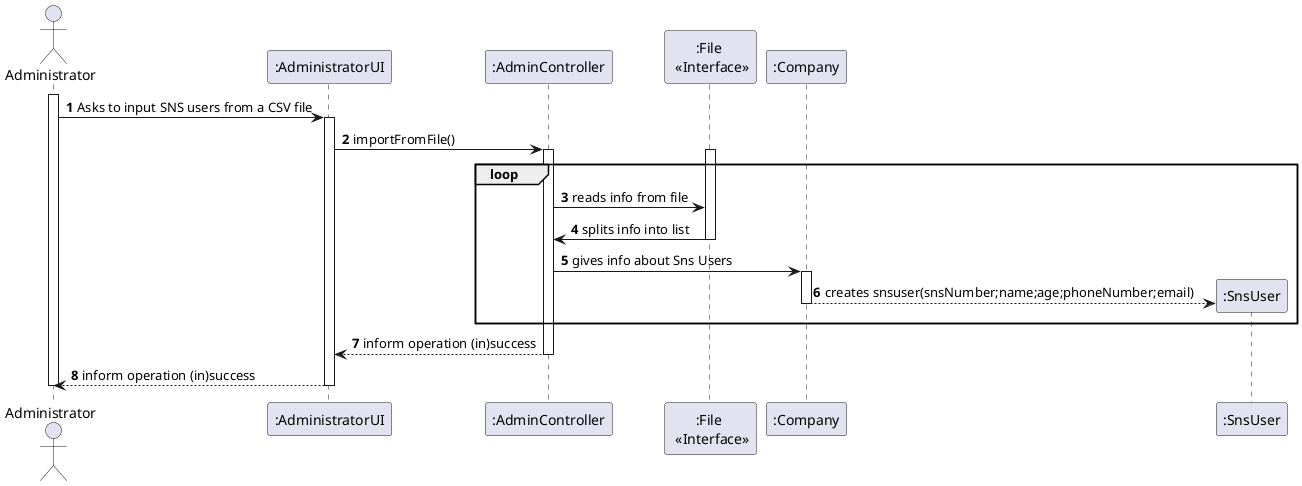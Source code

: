 @startuml
autonumber

actor "Administrator" as ADM

participant ":AdministratorUI" as UI
participant ":AdminController" as CTRL
participant ":File \n <<Interface>>" as FILE
participant ":Company" as ORG
participant ":SnsUser" as USER


activate ADM
ADM -> UI :Asks to input SNS users from a CSV file
activate UI
UI -> CTRL: importFromFile()
activate CTRL
 loop
activate FILE
CTRL -> FILE: reads info from file
FILE -> CTRL: splits info into list
deactivate FILE
CTRL -> ORG: gives info about Sns Users
activate ORG
ORG --> USER**:creates snsuser(snsNumber;name;age;phoneNumber;email)

deactivate ORG
end loop
CTRL --> UI: inform operation (in)success
deactivate CTRL
UI --> ADM: inform operation (in)success
deactivate UI

deactivate ADM


@enduml